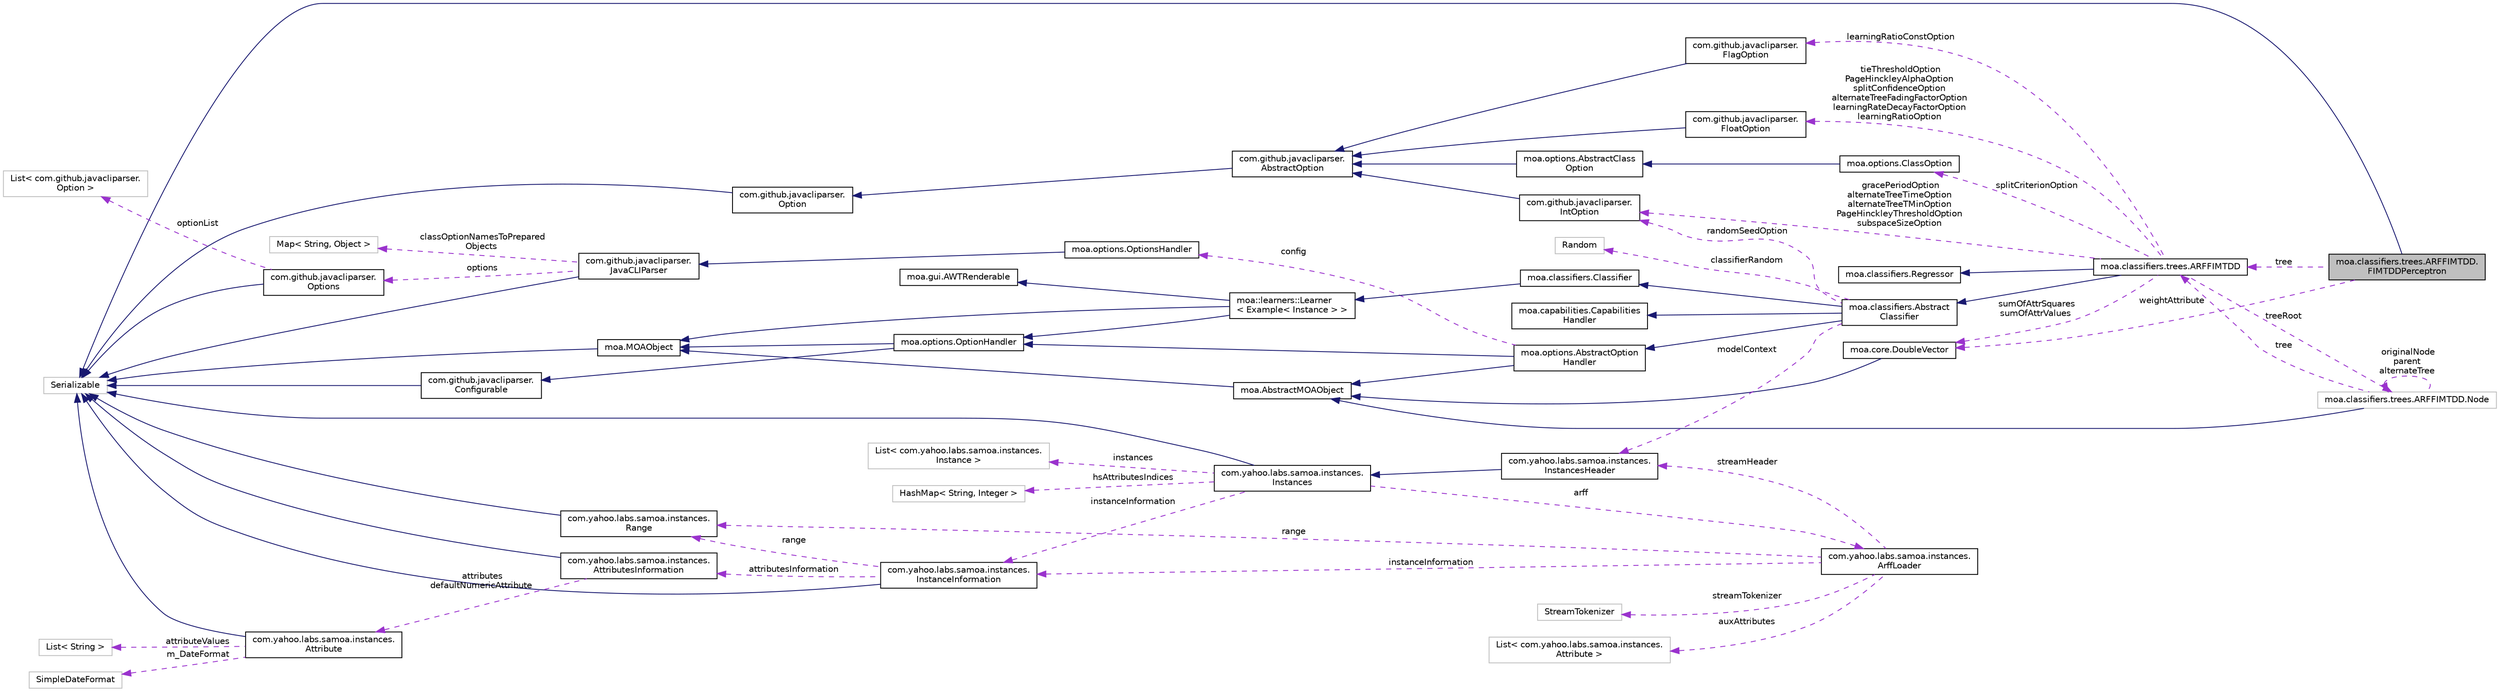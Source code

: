 digraph "moa.classifiers.trees.ARFFIMTDD.FIMTDDPerceptron"
{
 // LATEX_PDF_SIZE
  edge [fontname="Helvetica",fontsize="10",labelfontname="Helvetica",labelfontsize="10"];
  node [fontname="Helvetica",fontsize="10",shape=record];
  rankdir="LR";
  Node1 [label="moa.classifiers.trees.ARFFIMTDD.\lFIMTDDPerceptron",height=0.2,width=0.4,color="black", fillcolor="grey75", style="filled", fontcolor="black",tooltip=" "];
  Node2 -> Node1 [dir="back",color="midnightblue",fontsize="10",style="solid",fontname="Helvetica"];
  Node2 [label="Serializable",height=0.2,width=0.4,color="grey75", fillcolor="white", style="filled",tooltip=" "];
  Node3 -> Node1 [dir="back",color="darkorchid3",fontsize="10",style="dashed",label=" tree" ,fontname="Helvetica"];
  Node3 [label="moa.classifiers.trees.ARFFIMTDD",height=0.2,width=0.4,color="black", fillcolor="white", style="filled",URL="$classmoa_1_1classifiers_1_1trees_1_1_a_r_f_f_i_m_t_d_d.html",tooltip=" "];
  Node4 -> Node3 [dir="back",color="midnightblue",fontsize="10",style="solid",fontname="Helvetica"];
  Node4 [label="moa.classifiers.Abstract\lClassifier",height=0.2,width=0.4,color="black", fillcolor="white", style="filled",URL="$classmoa_1_1classifiers_1_1_abstract_classifier.html",tooltip=" "];
  Node5 -> Node4 [dir="back",color="midnightblue",fontsize="10",style="solid",fontname="Helvetica"];
  Node5 [label="moa.options.AbstractOption\lHandler",height=0.2,width=0.4,color="black", fillcolor="white", style="filled",URL="$classmoa_1_1options_1_1_abstract_option_handler.html",tooltip=" "];
  Node6 -> Node5 [dir="back",color="midnightblue",fontsize="10",style="solid",fontname="Helvetica"];
  Node6 [label="moa.AbstractMOAObject",height=0.2,width=0.4,color="black", fillcolor="white", style="filled",URL="$classmoa_1_1_abstract_m_o_a_object.html",tooltip=" "];
  Node7 -> Node6 [dir="back",color="midnightblue",fontsize="10",style="solid",fontname="Helvetica"];
  Node7 [label="moa.MOAObject",height=0.2,width=0.4,color="black", fillcolor="white", style="filled",URL="$interfacemoa_1_1_m_o_a_object.html",tooltip=" "];
  Node2 -> Node7 [dir="back",color="midnightblue",fontsize="10",style="solid",fontname="Helvetica"];
  Node8 -> Node5 [dir="back",color="midnightblue",fontsize="10",style="solid",fontname="Helvetica"];
  Node8 [label="moa.options.OptionHandler",height=0.2,width=0.4,color="black", fillcolor="white", style="filled",URL="$interfacemoa_1_1options_1_1_option_handler.html",tooltip=" "];
  Node7 -> Node8 [dir="back",color="midnightblue",fontsize="10",style="solid",fontname="Helvetica"];
  Node9 -> Node8 [dir="back",color="midnightblue",fontsize="10",style="solid",fontname="Helvetica"];
  Node9 [label="com.github.javacliparser.\lConfigurable",height=0.2,width=0.4,color="black", fillcolor="white", style="filled",URL="$interfacecom_1_1github_1_1javacliparser_1_1_configurable.html",tooltip=" "];
  Node2 -> Node9 [dir="back",color="midnightblue",fontsize="10",style="solid",fontname="Helvetica"];
  Node10 -> Node5 [dir="back",color="darkorchid3",fontsize="10",style="dashed",label=" config" ,fontname="Helvetica"];
  Node10 [label="moa.options.OptionsHandler",height=0.2,width=0.4,color="black", fillcolor="white", style="filled",URL="$classmoa_1_1options_1_1_options_handler.html",tooltip=" "];
  Node11 -> Node10 [dir="back",color="midnightblue",fontsize="10",style="solid",fontname="Helvetica"];
  Node11 [label="com.github.javacliparser.\lJavaCLIParser",height=0.2,width=0.4,color="black", fillcolor="white", style="filled",URL="$classcom_1_1github_1_1javacliparser_1_1_java_c_l_i_parser.html",tooltip=" "];
  Node2 -> Node11 [dir="back",color="midnightblue",fontsize="10",style="solid",fontname="Helvetica"];
  Node12 -> Node11 [dir="back",color="darkorchid3",fontsize="10",style="dashed",label=" options" ,fontname="Helvetica"];
  Node12 [label="com.github.javacliparser.\lOptions",height=0.2,width=0.4,color="black", fillcolor="white", style="filled",URL="$classcom_1_1github_1_1javacliparser_1_1_options.html",tooltip=" "];
  Node2 -> Node12 [dir="back",color="midnightblue",fontsize="10",style="solid",fontname="Helvetica"];
  Node13 -> Node12 [dir="back",color="darkorchid3",fontsize="10",style="dashed",label=" optionList" ,fontname="Helvetica"];
  Node13 [label="List\< com.github.javacliparser.\lOption \>",height=0.2,width=0.4,color="grey75", fillcolor="white", style="filled",tooltip=" "];
  Node14 -> Node11 [dir="back",color="darkorchid3",fontsize="10",style="dashed",label=" classOptionNamesToPrepared\lObjects" ,fontname="Helvetica"];
  Node14 [label="Map\< String, Object \>",height=0.2,width=0.4,color="grey75", fillcolor="white", style="filled",tooltip=" "];
  Node15 -> Node4 [dir="back",color="midnightblue",fontsize="10",style="solid",fontname="Helvetica"];
  Node15 [label="moa.classifiers.Classifier",height=0.2,width=0.4,color="black", fillcolor="white", style="filled",URL="$interfacemoa_1_1classifiers_1_1_classifier.html",tooltip=" "];
  Node16 -> Node15 [dir="back",color="midnightblue",fontsize="10",style="solid",fontname="Helvetica"];
  Node16 [label="moa::learners::Learner\l\< Example\< Instance \> \>",height=0.2,width=0.4,color="black", fillcolor="white", style="filled",URL="$interfacemoa_1_1learners_1_1_learner.html",tooltip=" "];
  Node7 -> Node16 [dir="back",color="midnightblue",fontsize="10",style="solid",fontname="Helvetica"];
  Node8 -> Node16 [dir="back",color="midnightblue",fontsize="10",style="solid",fontname="Helvetica"];
  Node17 -> Node16 [dir="back",color="midnightblue",fontsize="10",style="solid",fontname="Helvetica"];
  Node17 [label="moa.gui.AWTRenderable",height=0.2,width=0.4,color="black", fillcolor="white", style="filled",URL="$interfacemoa_1_1gui_1_1_a_w_t_renderable.html",tooltip=" "];
  Node18 -> Node4 [dir="back",color="midnightblue",fontsize="10",style="solid",fontname="Helvetica"];
  Node18 [label="moa.capabilities.Capabilities\lHandler",height=0.2,width=0.4,color="black", fillcolor="white", style="filled",URL="$interfacemoa_1_1capabilities_1_1_capabilities_handler.html",tooltip=" "];
  Node19 -> Node4 [dir="back",color="darkorchid3",fontsize="10",style="dashed",label=" modelContext" ,fontname="Helvetica"];
  Node19 [label="com.yahoo.labs.samoa.instances.\lInstancesHeader",height=0.2,width=0.4,color="black", fillcolor="white", style="filled",URL="$classcom_1_1yahoo_1_1labs_1_1samoa_1_1instances_1_1_instances_header.html",tooltip=" "];
  Node20 -> Node19 [dir="back",color="midnightblue",fontsize="10",style="solid",fontname="Helvetica"];
  Node20 [label="com.yahoo.labs.samoa.instances.\lInstances",height=0.2,width=0.4,color="black", fillcolor="white", style="filled",URL="$classcom_1_1yahoo_1_1labs_1_1samoa_1_1instances_1_1_instances.html",tooltip=" "];
  Node2 -> Node20 [dir="back",color="midnightblue",fontsize="10",style="solid",fontname="Helvetica"];
  Node21 -> Node20 [dir="back",color="darkorchid3",fontsize="10",style="dashed",label=" arff" ,fontname="Helvetica"];
  Node21 [label="com.yahoo.labs.samoa.instances.\lArffLoader",height=0.2,width=0.4,color="black", fillcolor="white", style="filled",URL="$classcom_1_1yahoo_1_1labs_1_1samoa_1_1instances_1_1_arff_loader.html",tooltip=" "];
  Node19 -> Node21 [dir="back",color="darkorchid3",fontsize="10",style="dashed",label=" streamHeader" ,fontname="Helvetica"];
  Node22 -> Node21 [dir="back",color="darkorchid3",fontsize="10",style="dashed",label=" auxAttributes" ,fontname="Helvetica"];
  Node22 [label="List\< com.yahoo.labs.samoa.instances.\lAttribute \>",height=0.2,width=0.4,color="grey75", fillcolor="white", style="filled",tooltip=" "];
  Node23 -> Node21 [dir="back",color="darkorchid3",fontsize="10",style="dashed",label=" instanceInformation" ,fontname="Helvetica"];
  Node23 [label="com.yahoo.labs.samoa.instances.\lInstanceInformation",height=0.2,width=0.4,color="black", fillcolor="white", style="filled",URL="$classcom_1_1yahoo_1_1labs_1_1samoa_1_1instances_1_1_instance_information.html",tooltip=" "];
  Node2 -> Node23 [dir="back",color="midnightblue",fontsize="10",style="solid",fontname="Helvetica"];
  Node24 -> Node23 [dir="back",color="darkorchid3",fontsize="10",style="dashed",label=" attributesInformation" ,fontname="Helvetica"];
  Node24 [label="com.yahoo.labs.samoa.instances.\lAttributesInformation",height=0.2,width=0.4,color="black", fillcolor="white", style="filled",URL="$classcom_1_1yahoo_1_1labs_1_1samoa_1_1instances_1_1_attributes_information.html",tooltip=" "];
  Node2 -> Node24 [dir="back",color="midnightblue",fontsize="10",style="solid",fontname="Helvetica"];
  Node25 -> Node24 [dir="back",color="darkorchid3",fontsize="10",style="dashed",label=" attributes\ndefaultNumericAttribute" ,fontname="Helvetica"];
  Node25 [label="com.yahoo.labs.samoa.instances.\lAttribute",height=0.2,width=0.4,color="black", fillcolor="white", style="filled",URL="$classcom_1_1yahoo_1_1labs_1_1samoa_1_1instances_1_1_attribute.html",tooltip=" "];
  Node2 -> Node25 [dir="back",color="midnightblue",fontsize="10",style="solid",fontname="Helvetica"];
  Node26 -> Node25 [dir="back",color="darkorchid3",fontsize="10",style="dashed",label=" attributeValues" ,fontname="Helvetica"];
  Node26 [label="List\< String \>",height=0.2,width=0.4,color="grey75", fillcolor="white", style="filled",tooltip=" "];
  Node27 -> Node25 [dir="back",color="darkorchid3",fontsize="10",style="dashed",label=" m_DateFormat" ,fontname="Helvetica"];
  Node27 [label="SimpleDateFormat",height=0.2,width=0.4,color="grey75", fillcolor="white", style="filled",tooltip=" "];
  Node28 -> Node23 [dir="back",color="darkorchid3",fontsize="10",style="dashed",label=" range" ,fontname="Helvetica"];
  Node28 [label="com.yahoo.labs.samoa.instances.\lRange",height=0.2,width=0.4,color="black", fillcolor="white", style="filled",URL="$classcom_1_1yahoo_1_1labs_1_1samoa_1_1instances_1_1_range.html",tooltip=" "];
  Node2 -> Node28 [dir="back",color="midnightblue",fontsize="10",style="solid",fontname="Helvetica"];
  Node28 -> Node21 [dir="back",color="darkorchid3",fontsize="10",style="dashed",label=" range" ,fontname="Helvetica"];
  Node29 -> Node21 [dir="back",color="darkorchid3",fontsize="10",style="dashed",label=" streamTokenizer" ,fontname="Helvetica"];
  Node29 [label="StreamTokenizer",height=0.2,width=0.4,color="grey75", fillcolor="white", style="filled",tooltip=" "];
  Node30 -> Node20 [dir="back",color="darkorchid3",fontsize="10",style="dashed",label=" instances" ,fontname="Helvetica"];
  Node30 [label="List\< com.yahoo.labs.samoa.instances.\lInstance \>",height=0.2,width=0.4,color="grey75", fillcolor="white", style="filled",tooltip=" "];
  Node23 -> Node20 [dir="back",color="darkorchid3",fontsize="10",style="dashed",label=" instanceInformation" ,fontname="Helvetica"];
  Node31 -> Node20 [dir="back",color="darkorchid3",fontsize="10",style="dashed",label=" hsAttributesIndices" ,fontname="Helvetica"];
  Node31 [label="HashMap\< String, Integer \>",height=0.2,width=0.4,color="grey75", fillcolor="white", style="filled",tooltip=" "];
  Node32 -> Node4 [dir="back",color="darkorchid3",fontsize="10",style="dashed",label=" randomSeedOption" ,fontname="Helvetica"];
  Node32 [label="com.github.javacliparser.\lIntOption",height=0.2,width=0.4,color="black", fillcolor="white", style="filled",URL="$classcom_1_1github_1_1javacliparser_1_1_int_option.html",tooltip=" "];
  Node33 -> Node32 [dir="back",color="midnightblue",fontsize="10",style="solid",fontname="Helvetica"];
  Node33 [label="com.github.javacliparser.\lAbstractOption",height=0.2,width=0.4,color="black", fillcolor="white", style="filled",URL="$classcom_1_1github_1_1javacliparser_1_1_abstract_option.html",tooltip=" "];
  Node34 -> Node33 [dir="back",color="midnightblue",fontsize="10",style="solid",fontname="Helvetica"];
  Node34 [label="com.github.javacliparser.\lOption",height=0.2,width=0.4,color="black", fillcolor="white", style="filled",URL="$interfacecom_1_1github_1_1javacliparser_1_1_option.html",tooltip=" "];
  Node2 -> Node34 [dir="back",color="midnightblue",fontsize="10",style="solid",fontname="Helvetica"];
  Node35 -> Node4 [dir="back",color="darkorchid3",fontsize="10",style="dashed",label=" classifierRandom" ,fontname="Helvetica"];
  Node35 [label="Random",height=0.2,width=0.4,color="grey75", fillcolor="white", style="filled",tooltip=" "];
  Node36 -> Node3 [dir="back",color="midnightblue",fontsize="10",style="solid",fontname="Helvetica"];
  Node36 [label="moa.classifiers.Regressor",height=0.2,width=0.4,color="black", fillcolor="white", style="filled",URL="$interfacemoa_1_1classifiers_1_1_regressor.html",tooltip=" "];
  Node37 -> Node3 [dir="back",color="darkorchid3",fontsize="10",style="dashed",label=" treeRoot" ,fontname="Helvetica"];
  Node37 [label="moa.classifiers.trees.ARFFIMTDD.Node",height=0.2,width=0.4,color="grey75", fillcolor="white", style="filled",tooltip=" "];
  Node6 -> Node37 [dir="back",color="midnightblue",fontsize="10",style="solid",fontname="Helvetica"];
  Node37 -> Node37 [dir="back",color="darkorchid3",fontsize="10",style="dashed",label=" originalNode\nparent\nalternateTree" ,fontname="Helvetica"];
  Node3 -> Node37 [dir="back",color="darkorchid3",fontsize="10",style="dashed",label=" tree" ,fontname="Helvetica"];
  Node38 -> Node3 [dir="back",color="darkorchid3",fontsize="10",style="dashed",label=" learningRatioConstOption" ,fontname="Helvetica"];
  Node38 [label="com.github.javacliparser.\lFlagOption",height=0.2,width=0.4,color="black", fillcolor="white", style="filled",URL="$classcom_1_1github_1_1javacliparser_1_1_flag_option.html",tooltip=" "];
  Node33 -> Node38 [dir="back",color="midnightblue",fontsize="10",style="solid",fontname="Helvetica"];
  Node39 -> Node3 [dir="back",color="darkorchid3",fontsize="10",style="dashed",label=" sumOfAttrSquares\nsumOfAttrValues" ,fontname="Helvetica"];
  Node39 [label="moa.core.DoubleVector",height=0.2,width=0.4,color="black", fillcolor="white", style="filled",URL="$classmoa_1_1core_1_1_double_vector.html",tooltip=" "];
  Node6 -> Node39 [dir="back",color="midnightblue",fontsize="10",style="solid",fontname="Helvetica"];
  Node32 -> Node3 [dir="back",color="darkorchid3",fontsize="10",style="dashed",label=" gracePeriodOption\nalternateTreeTimeOption\nalternateTreeTMinOption\nPageHinckleyThresholdOption\nsubspaceSizeOption" ,fontname="Helvetica"];
  Node40 -> Node3 [dir="back",color="darkorchid3",fontsize="10",style="dashed",label=" splitCriterionOption" ,fontname="Helvetica"];
  Node40 [label="moa.options.ClassOption",height=0.2,width=0.4,color="black", fillcolor="white", style="filled",URL="$classmoa_1_1options_1_1_class_option.html",tooltip=" "];
  Node41 -> Node40 [dir="back",color="midnightblue",fontsize="10",style="solid",fontname="Helvetica"];
  Node41 [label="moa.options.AbstractClass\lOption",height=0.2,width=0.4,color="black", fillcolor="white", style="filled",URL="$classmoa_1_1options_1_1_abstract_class_option.html",tooltip=" "];
  Node33 -> Node41 [dir="back",color="midnightblue",fontsize="10",style="solid",fontname="Helvetica"];
  Node42 -> Node3 [dir="back",color="darkorchid3",fontsize="10",style="dashed",label=" tieThresholdOption\nPageHinckleyAlphaOption\nsplitConfidenceOption\nalternateTreeFadingFactorOption\nlearningRateDecayFactorOption\nlearningRatioOption" ,fontname="Helvetica"];
  Node42 [label="com.github.javacliparser.\lFloatOption",height=0.2,width=0.4,color="black", fillcolor="white", style="filled",URL="$classcom_1_1github_1_1javacliparser_1_1_float_option.html",tooltip=" "];
  Node33 -> Node42 [dir="back",color="midnightblue",fontsize="10",style="solid",fontname="Helvetica"];
  Node39 -> Node1 [dir="back",color="darkorchid3",fontsize="10",style="dashed",label=" weightAttribute" ,fontname="Helvetica"];
}
